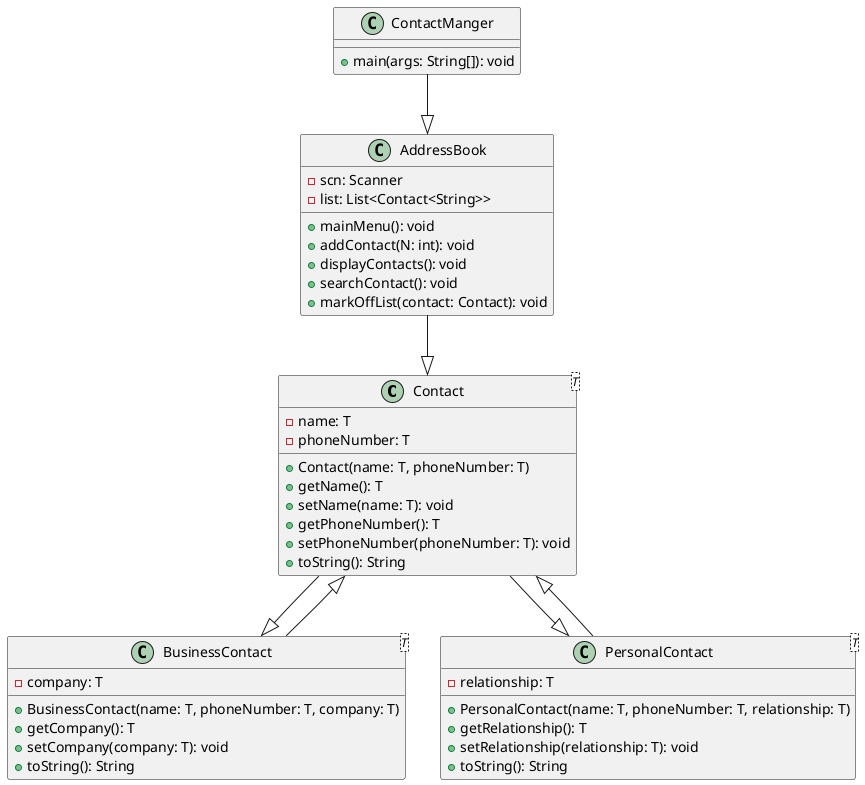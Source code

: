 @startuml

class Contact<T> {
  - name: T
  - phoneNumber: T
  + Contact(name: T, phoneNumber: T)
  + getName(): T
  + setName(name: T): void
  + getPhoneNumber(): T
  + setPhoneNumber(phoneNumber: T): void
  + toString(): String
}

class BusinessContact<T> {
  - company: T
  + BusinessContact(name: T, phoneNumber: T, company: T)
  + getCompany(): T
  + setCompany(company: T): void
  + toString(): String
}

class PersonalContact<T> {
  - relationship: T
  + PersonalContact(name: T, phoneNumber: T, relationship: T)
  + getRelationship(): T
  + setRelationship(relationship: T): void
  + toString(): String
}

class AddressBook {
  - scn: Scanner
  - list: List<Contact<String>>
  + mainMenu(): void
  + addContact(N: int): void
  + displayContacts(): void
  + searchContact(): void
  + markOffList(contact: Contact): void
}

class ContactManger {
  + main(args: String[]): void
}

Contact --|> BusinessContact
Contact --|> PersonalContact
BusinessContact --|> Contact
PersonalContact --|> Contact
AddressBook --|> Contact
ContactManger --|> AddressBook
}

@enduml